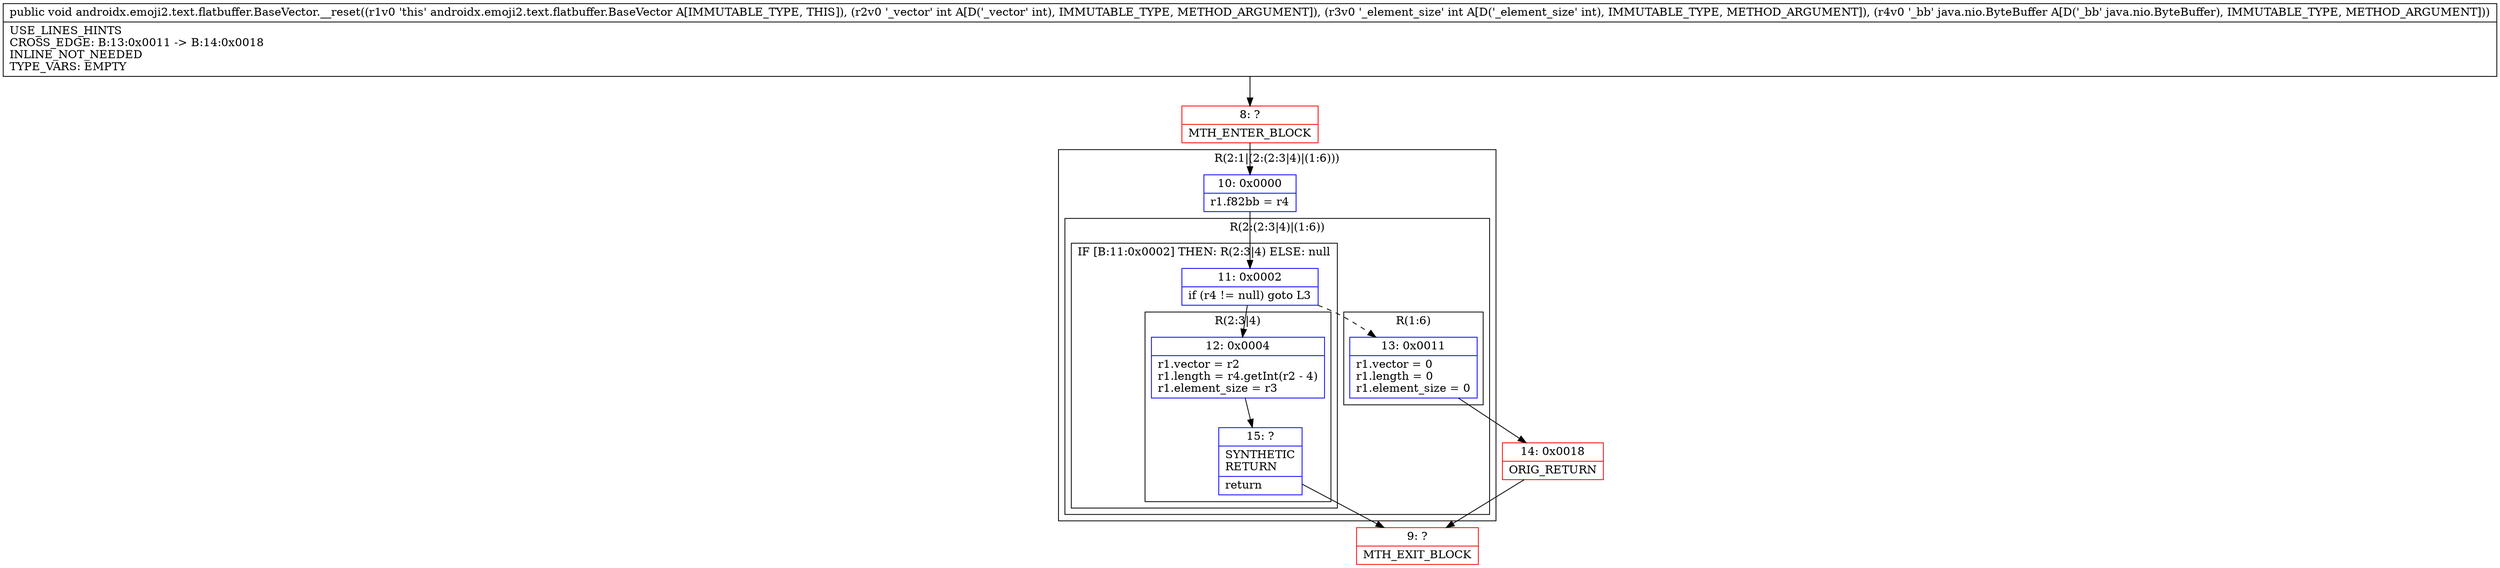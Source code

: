 digraph "CFG forandroidx.emoji2.text.flatbuffer.BaseVector.__reset(IILjava\/nio\/ByteBuffer;)V" {
subgraph cluster_Region_1700256065 {
label = "R(2:1|(2:(2:3|4)|(1:6)))";
node [shape=record,color=blue];
Node_10 [shape=record,label="{10\:\ 0x0000|r1.f82bb = r4\l}"];
subgraph cluster_Region_1750894468 {
label = "R(2:(2:3|4)|(1:6))";
node [shape=record,color=blue];
subgraph cluster_IfRegion_368289054 {
label = "IF [B:11:0x0002] THEN: R(2:3|4) ELSE: null";
node [shape=record,color=blue];
Node_11 [shape=record,label="{11\:\ 0x0002|if (r4 != null) goto L3\l}"];
subgraph cluster_Region_1720832329 {
label = "R(2:3|4)";
node [shape=record,color=blue];
Node_12 [shape=record,label="{12\:\ 0x0004|r1.vector = r2\lr1.length = r4.getInt(r2 \- 4)\lr1.element_size = r3\l}"];
Node_15 [shape=record,label="{15\:\ ?|SYNTHETIC\lRETURN\l|return\l}"];
}
}
subgraph cluster_Region_1029148939 {
label = "R(1:6)";
node [shape=record,color=blue];
Node_13 [shape=record,label="{13\:\ 0x0011|r1.vector = 0\lr1.length = 0\lr1.element_size = 0\l}"];
}
}
}
Node_8 [shape=record,color=red,label="{8\:\ ?|MTH_ENTER_BLOCK\l}"];
Node_9 [shape=record,color=red,label="{9\:\ ?|MTH_EXIT_BLOCK\l}"];
Node_14 [shape=record,color=red,label="{14\:\ 0x0018|ORIG_RETURN\l}"];
MethodNode[shape=record,label="{public void androidx.emoji2.text.flatbuffer.BaseVector.__reset((r1v0 'this' androidx.emoji2.text.flatbuffer.BaseVector A[IMMUTABLE_TYPE, THIS]), (r2v0 '_vector' int A[D('_vector' int), IMMUTABLE_TYPE, METHOD_ARGUMENT]), (r3v0 '_element_size' int A[D('_element_size' int), IMMUTABLE_TYPE, METHOD_ARGUMENT]), (r4v0 '_bb' java.nio.ByteBuffer A[D('_bb' java.nio.ByteBuffer), IMMUTABLE_TYPE, METHOD_ARGUMENT]))  | USE_LINES_HINTS\lCROSS_EDGE: B:13:0x0011 \-\> B:14:0x0018\lINLINE_NOT_NEEDED\lTYPE_VARS: EMPTY\l}"];
MethodNode -> Node_8;Node_10 -> Node_11;
Node_11 -> Node_12;
Node_11 -> Node_13[style=dashed];
Node_12 -> Node_15;
Node_15 -> Node_9;
Node_13 -> Node_14;
Node_8 -> Node_10;
Node_14 -> Node_9;
}

